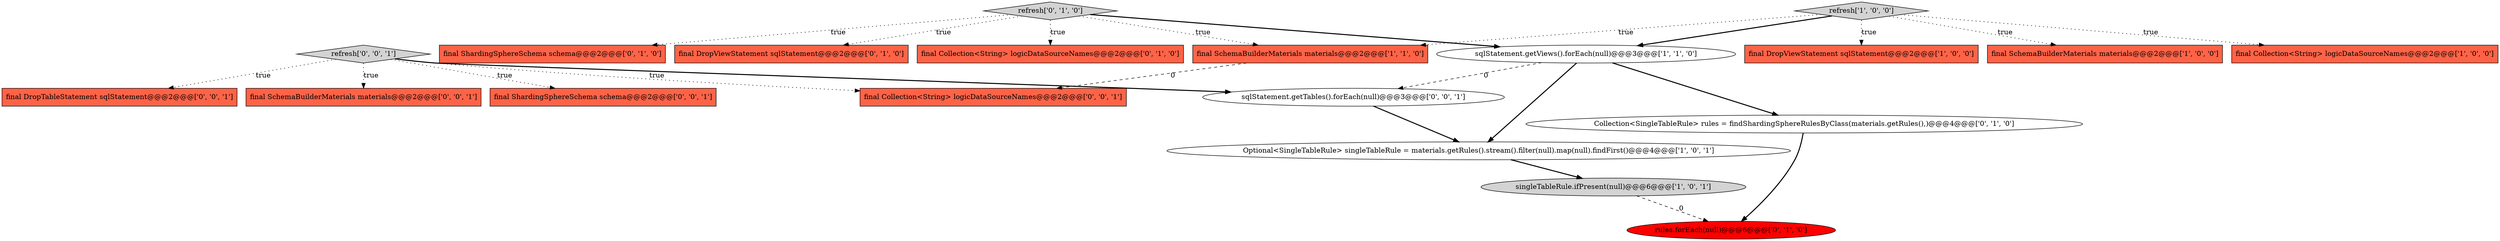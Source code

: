 digraph {
13 [style = filled, label = "Collection<SingleTableRule> rules = findShardingSphereRulesByClass(materials.getRules(),)@@@4@@@['0', '1', '0']", fillcolor = white, shape = ellipse image = "AAA0AAABBB2BBB"];
9 [style = filled, label = "rules.forEach(null)@@@6@@@['0', '1', '0']", fillcolor = red, shape = ellipse image = "AAA1AAABBB2BBB"];
6 [style = filled, label = "final DropViewStatement sqlStatement@@@2@@@['1', '0', '0']", fillcolor = tomato, shape = box image = "AAA0AAABBB1BBB"];
4 [style = filled, label = "sqlStatement.getViews().forEach(null)@@@3@@@['1', '1', '0']", fillcolor = white, shape = ellipse image = "AAA0AAABBB1BBB"];
17 [style = filled, label = "sqlStatement.getTables().forEach(null)@@@3@@@['0', '0', '1']", fillcolor = white, shape = ellipse image = "AAA0AAABBB3BBB"];
11 [style = filled, label = "refresh['0', '1', '0']", fillcolor = lightgray, shape = diamond image = "AAA0AAABBB2BBB"];
19 [style = filled, label = "final Collection<String> logicDataSourceNames@@@2@@@['0', '0', '1']", fillcolor = tomato, shape = box image = "AAA0AAABBB3BBB"];
1 [style = filled, label = "Optional<SingleTableRule> singleTableRule = materials.getRules().stream().filter(null).map(null).findFirst()@@@4@@@['1', '0', '1']", fillcolor = white, shape = ellipse image = "AAA0AAABBB1BBB"];
7 [style = filled, label = "final SchemaBuilderMaterials materials@@@2@@@['1', '1', '0']", fillcolor = tomato, shape = box image = "AAA0AAABBB1BBB"];
15 [style = filled, label = "final SchemaBuilderMaterials materials@@@2@@@['0', '0', '1']", fillcolor = tomato, shape = box image = "AAA0AAABBB3BBB"];
0 [style = filled, label = "final SchemaBuilderMaterials materials@@@2@@@['1', '0', '0']", fillcolor = tomato, shape = box image = "AAA0AAABBB1BBB"];
18 [style = filled, label = "final ShardingSphereSchema schema@@@2@@@['0', '0', '1']", fillcolor = tomato, shape = box image = "AAA0AAABBB3BBB"];
14 [style = filled, label = "refresh['0', '0', '1']", fillcolor = lightgray, shape = diamond image = "AAA0AAABBB3BBB"];
10 [style = filled, label = "final ShardingSphereSchema schema@@@2@@@['0', '1', '0']", fillcolor = tomato, shape = box image = "AAA0AAABBB2BBB"];
16 [style = filled, label = "final DropTableStatement sqlStatement@@@2@@@['0', '0', '1']", fillcolor = tomato, shape = box image = "AAA0AAABBB3BBB"];
8 [style = filled, label = "final DropViewStatement sqlStatement@@@2@@@['0', '1', '0']", fillcolor = tomato, shape = box image = "AAA0AAABBB2BBB"];
2 [style = filled, label = "singleTableRule.ifPresent(null)@@@6@@@['1', '0', '1']", fillcolor = lightgray, shape = ellipse image = "AAA0AAABBB1BBB"];
3 [style = filled, label = "final Collection<String> logicDataSourceNames@@@2@@@['1', '0', '0']", fillcolor = tomato, shape = box image = "AAA0AAABBB1BBB"];
5 [style = filled, label = "refresh['1', '0', '0']", fillcolor = lightgray, shape = diamond image = "AAA0AAABBB1BBB"];
12 [style = filled, label = "final Collection<String> logicDataSourceNames@@@2@@@['0', '1', '0']", fillcolor = tomato, shape = box image = "AAA0AAABBB2BBB"];
11->7 [style = dotted, label="true"];
14->19 [style = dotted, label="true"];
17->1 [style = bold, label=""];
4->17 [style = dashed, label="0"];
11->10 [style = dotted, label="true"];
11->4 [style = bold, label=""];
4->13 [style = bold, label=""];
11->12 [style = dotted, label="true"];
5->6 [style = dotted, label="true"];
14->17 [style = bold, label=""];
5->0 [style = dotted, label="true"];
5->3 [style = dotted, label="true"];
14->16 [style = dotted, label="true"];
14->15 [style = dotted, label="true"];
7->19 [style = dashed, label="0"];
2->9 [style = dashed, label="0"];
5->7 [style = dotted, label="true"];
5->4 [style = bold, label=""];
11->8 [style = dotted, label="true"];
1->2 [style = bold, label=""];
4->1 [style = bold, label=""];
13->9 [style = bold, label=""];
14->18 [style = dotted, label="true"];
}
